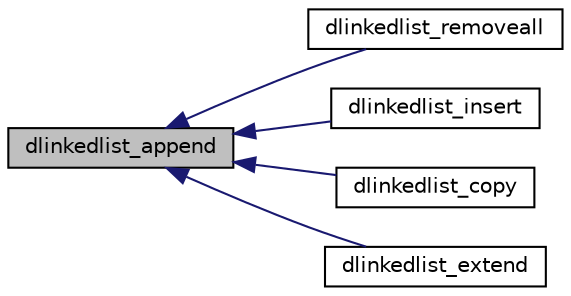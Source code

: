 digraph "dlinkedlist_append"
{
 // INTERACTIVE_SVG=YES
  edge [fontname="Helvetica",fontsize="10",labelfontname="Helvetica",labelfontsize="10"];
  node [fontname="Helvetica",fontsize="10",shape=record];
  rankdir="LR";
  Node1 [label="dlinkedlist_append",height=0.2,width=0.4,color="black", fillcolor="grey75", style="filled", fontcolor="black"];
  Node1 -> Node2 [dir="back",color="midnightblue",fontsize="10",style="solid",fontname="Helvetica"];
  Node2 [label="dlinkedlist_removeall",height=0.2,width=0.4,color="black", fillcolor="white", style="filled",URL="$dlinkedlist_8h.html#a3259a6302a06dac596973d5ed8159972"];
  Node1 -> Node3 [dir="back",color="midnightblue",fontsize="10",style="solid",fontname="Helvetica"];
  Node3 [label="dlinkedlist_insert",height=0.2,width=0.4,color="black", fillcolor="white", style="filled",URL="$dlinkedlist_8h.html#a55c0a15b38cafdd7988ccca8d9437054"];
  Node1 -> Node4 [dir="back",color="midnightblue",fontsize="10",style="solid",fontname="Helvetica"];
  Node4 [label="dlinkedlist_copy",height=0.2,width=0.4,color="black", fillcolor="white", style="filled",URL="$dlinkedlist_8h.html#ae4a42243a5d46ccaec4f460463f843c5"];
  Node1 -> Node5 [dir="back",color="midnightblue",fontsize="10",style="solid",fontname="Helvetica"];
  Node5 [label="dlinkedlist_extend",height=0.2,width=0.4,color="black", fillcolor="white", style="filled",URL="$dlinkedlist_8h.html#a26eca84b0e97ea3493c71df6c63e531b"];
}
